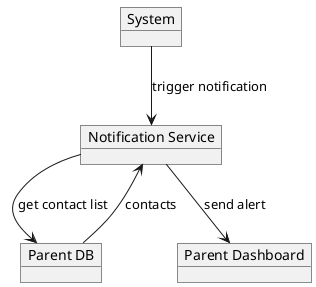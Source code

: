 @startuml
object System
object "Notification Service" as Service
object "Parent DB" as DB
object "Parent Dashboard" as UI

System --> Service : trigger notification
Service --> DB : get contact list
DB --> Service : contacts
Service --> UI : send alert
@enduml
